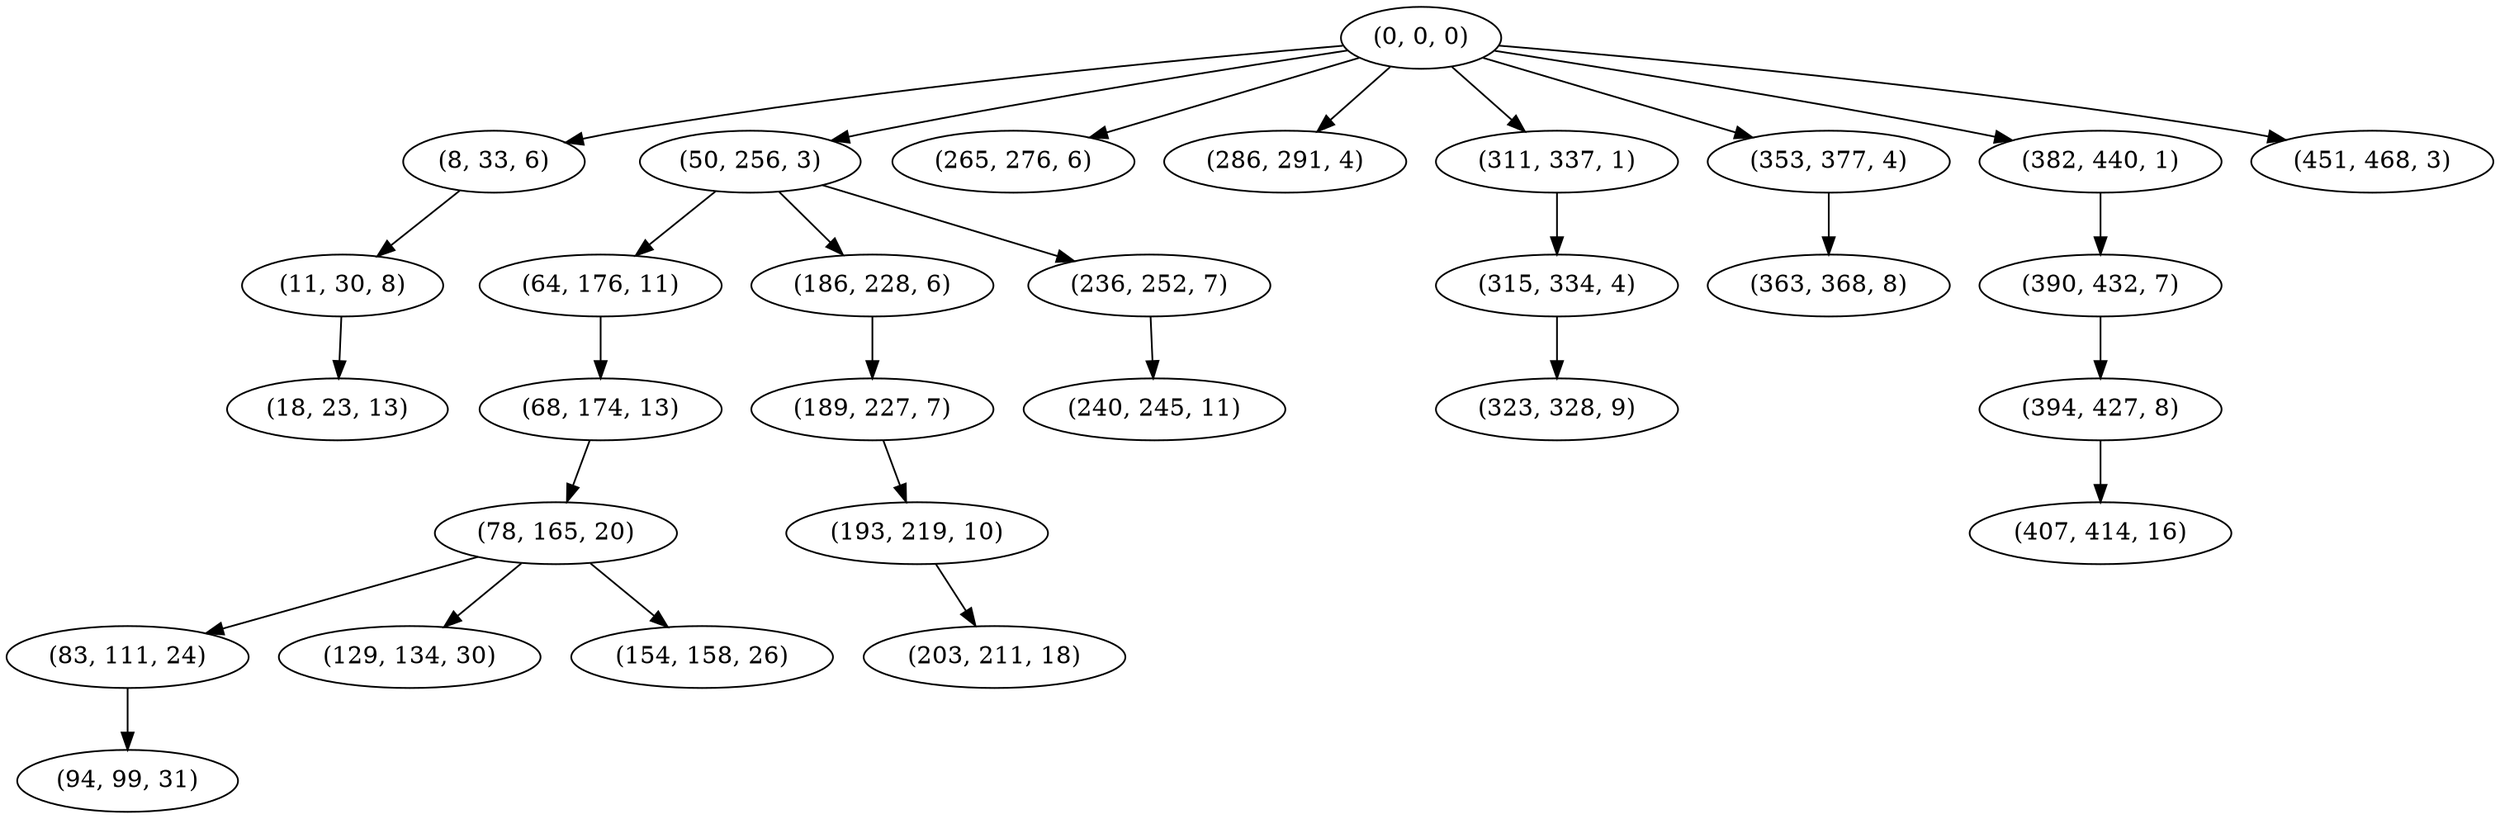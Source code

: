 digraph tree {
    "(0, 0, 0)";
    "(8, 33, 6)";
    "(11, 30, 8)";
    "(18, 23, 13)";
    "(50, 256, 3)";
    "(64, 176, 11)";
    "(68, 174, 13)";
    "(78, 165, 20)";
    "(83, 111, 24)";
    "(94, 99, 31)";
    "(129, 134, 30)";
    "(154, 158, 26)";
    "(186, 228, 6)";
    "(189, 227, 7)";
    "(193, 219, 10)";
    "(203, 211, 18)";
    "(236, 252, 7)";
    "(240, 245, 11)";
    "(265, 276, 6)";
    "(286, 291, 4)";
    "(311, 337, 1)";
    "(315, 334, 4)";
    "(323, 328, 9)";
    "(353, 377, 4)";
    "(363, 368, 8)";
    "(382, 440, 1)";
    "(390, 432, 7)";
    "(394, 427, 8)";
    "(407, 414, 16)";
    "(451, 468, 3)";
    "(0, 0, 0)" -> "(8, 33, 6)";
    "(0, 0, 0)" -> "(50, 256, 3)";
    "(0, 0, 0)" -> "(265, 276, 6)";
    "(0, 0, 0)" -> "(286, 291, 4)";
    "(0, 0, 0)" -> "(311, 337, 1)";
    "(0, 0, 0)" -> "(353, 377, 4)";
    "(0, 0, 0)" -> "(382, 440, 1)";
    "(0, 0, 0)" -> "(451, 468, 3)";
    "(8, 33, 6)" -> "(11, 30, 8)";
    "(11, 30, 8)" -> "(18, 23, 13)";
    "(50, 256, 3)" -> "(64, 176, 11)";
    "(50, 256, 3)" -> "(186, 228, 6)";
    "(50, 256, 3)" -> "(236, 252, 7)";
    "(64, 176, 11)" -> "(68, 174, 13)";
    "(68, 174, 13)" -> "(78, 165, 20)";
    "(78, 165, 20)" -> "(83, 111, 24)";
    "(78, 165, 20)" -> "(129, 134, 30)";
    "(78, 165, 20)" -> "(154, 158, 26)";
    "(83, 111, 24)" -> "(94, 99, 31)";
    "(186, 228, 6)" -> "(189, 227, 7)";
    "(189, 227, 7)" -> "(193, 219, 10)";
    "(193, 219, 10)" -> "(203, 211, 18)";
    "(236, 252, 7)" -> "(240, 245, 11)";
    "(311, 337, 1)" -> "(315, 334, 4)";
    "(315, 334, 4)" -> "(323, 328, 9)";
    "(353, 377, 4)" -> "(363, 368, 8)";
    "(382, 440, 1)" -> "(390, 432, 7)";
    "(390, 432, 7)" -> "(394, 427, 8)";
    "(394, 427, 8)" -> "(407, 414, 16)";
}
